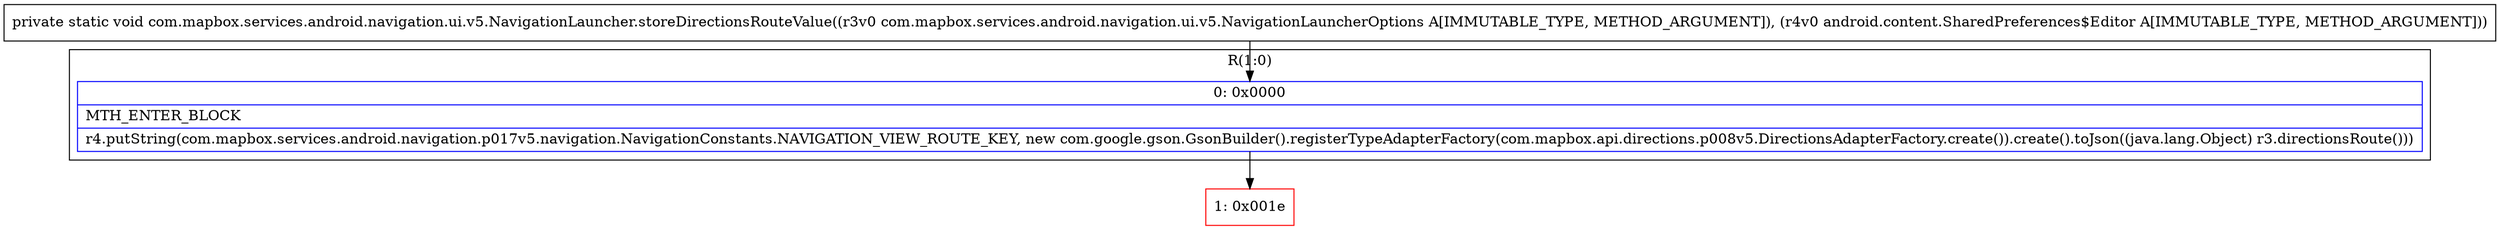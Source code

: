 digraph "CFG forcom.mapbox.services.android.navigation.ui.v5.NavigationLauncher.storeDirectionsRouteValue(Lcom\/mapbox\/services\/android\/navigation\/ui\/v5\/NavigationLauncherOptions;Landroid\/content\/SharedPreferences$Editor;)V" {
subgraph cluster_Region_1930024720 {
label = "R(1:0)";
node [shape=record,color=blue];
Node_0 [shape=record,label="{0\:\ 0x0000|MTH_ENTER_BLOCK\l|r4.putString(com.mapbox.services.android.navigation.p017v5.navigation.NavigationConstants.NAVIGATION_VIEW_ROUTE_KEY, new com.google.gson.GsonBuilder().registerTypeAdapterFactory(com.mapbox.api.directions.p008v5.DirectionsAdapterFactory.create()).create().toJson((java.lang.Object) r3.directionsRoute()))\l}"];
}
Node_1 [shape=record,color=red,label="{1\:\ 0x001e}"];
MethodNode[shape=record,label="{private static void com.mapbox.services.android.navigation.ui.v5.NavigationLauncher.storeDirectionsRouteValue((r3v0 com.mapbox.services.android.navigation.ui.v5.NavigationLauncherOptions A[IMMUTABLE_TYPE, METHOD_ARGUMENT]), (r4v0 android.content.SharedPreferences$Editor A[IMMUTABLE_TYPE, METHOD_ARGUMENT])) }"];
MethodNode -> Node_0;
Node_0 -> Node_1;
}


